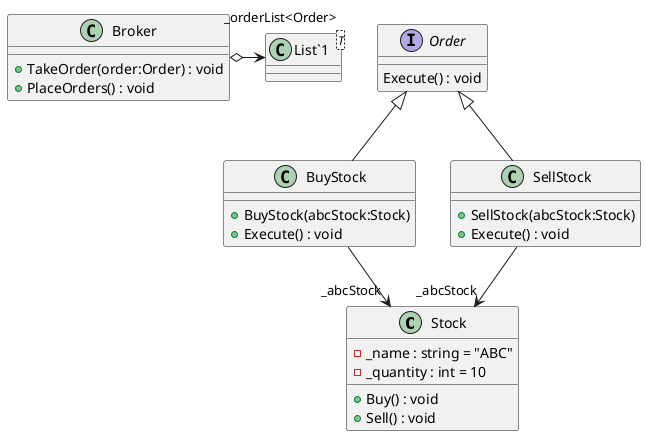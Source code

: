 @startuml
class Stock {
    - _name : string = "ABC"
    - _quantity : int = 10
    + Buy() : void
    + Sell() : void
}
interface Order {
    Execute() : void
}
class BuyStock {
    + BuyStock(abcStock:Stock)
    + Execute() : void
}
class SellStock {
    + SellStock(abcStock:Stock)
    + Execute() : void
}
class Broker {
    + TakeOrder(order:Order) : void
    + PlaceOrders() : void
}
class "List`1"<T> {
}
Order <|-- BuyStock
BuyStock --> "_abcStock" Stock
Order <|-- SellStock
SellStock --> "_abcStock" Stock
Broker o-> "_orderList<Order>" "List`1"
@enduml
